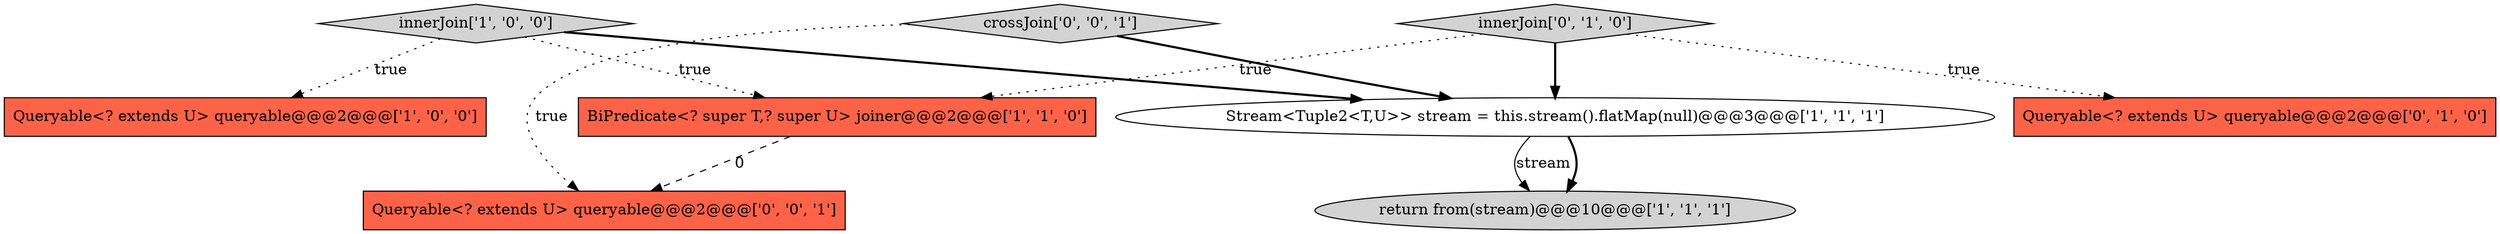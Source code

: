 digraph {
0 [style = filled, label = "Queryable<? extends U> queryable@@@2@@@['1', '0', '0']", fillcolor = tomato, shape = box image = "AAA0AAABBB1BBB"];
8 [style = filled, label = "crossJoin['0', '0', '1']", fillcolor = lightgray, shape = diamond image = "AAA0AAABBB3BBB"];
3 [style = filled, label = "BiPredicate<? super T,? super U> joiner@@@2@@@['1', '1', '0']", fillcolor = tomato, shape = box image = "AAA0AAABBB1BBB"];
4 [style = filled, label = "innerJoin['1', '0', '0']", fillcolor = lightgray, shape = diamond image = "AAA0AAABBB1BBB"];
7 [style = filled, label = "Queryable<? extends U> queryable@@@2@@@['0', '0', '1']", fillcolor = tomato, shape = box image = "AAA0AAABBB3BBB"];
5 [style = filled, label = "Queryable<? extends U> queryable@@@2@@@['0', '1', '0']", fillcolor = tomato, shape = box image = "AAA0AAABBB2BBB"];
2 [style = filled, label = "return from(stream)@@@10@@@['1', '1', '1']", fillcolor = lightgray, shape = ellipse image = "AAA0AAABBB1BBB"];
6 [style = filled, label = "innerJoin['0', '1', '0']", fillcolor = lightgray, shape = diamond image = "AAA0AAABBB2BBB"];
1 [style = filled, label = "Stream<Tuple2<T,U>> stream = this.stream().flatMap(null)@@@3@@@['1', '1', '1']", fillcolor = white, shape = ellipse image = "AAA0AAABBB1BBB"];
8->1 [style = bold, label=""];
6->1 [style = bold, label=""];
8->7 [style = dotted, label="true"];
1->2 [style = bold, label=""];
4->1 [style = bold, label=""];
6->5 [style = dotted, label="true"];
4->3 [style = dotted, label="true"];
6->3 [style = dotted, label="true"];
3->7 [style = dashed, label="0"];
1->2 [style = solid, label="stream"];
4->0 [style = dotted, label="true"];
}
